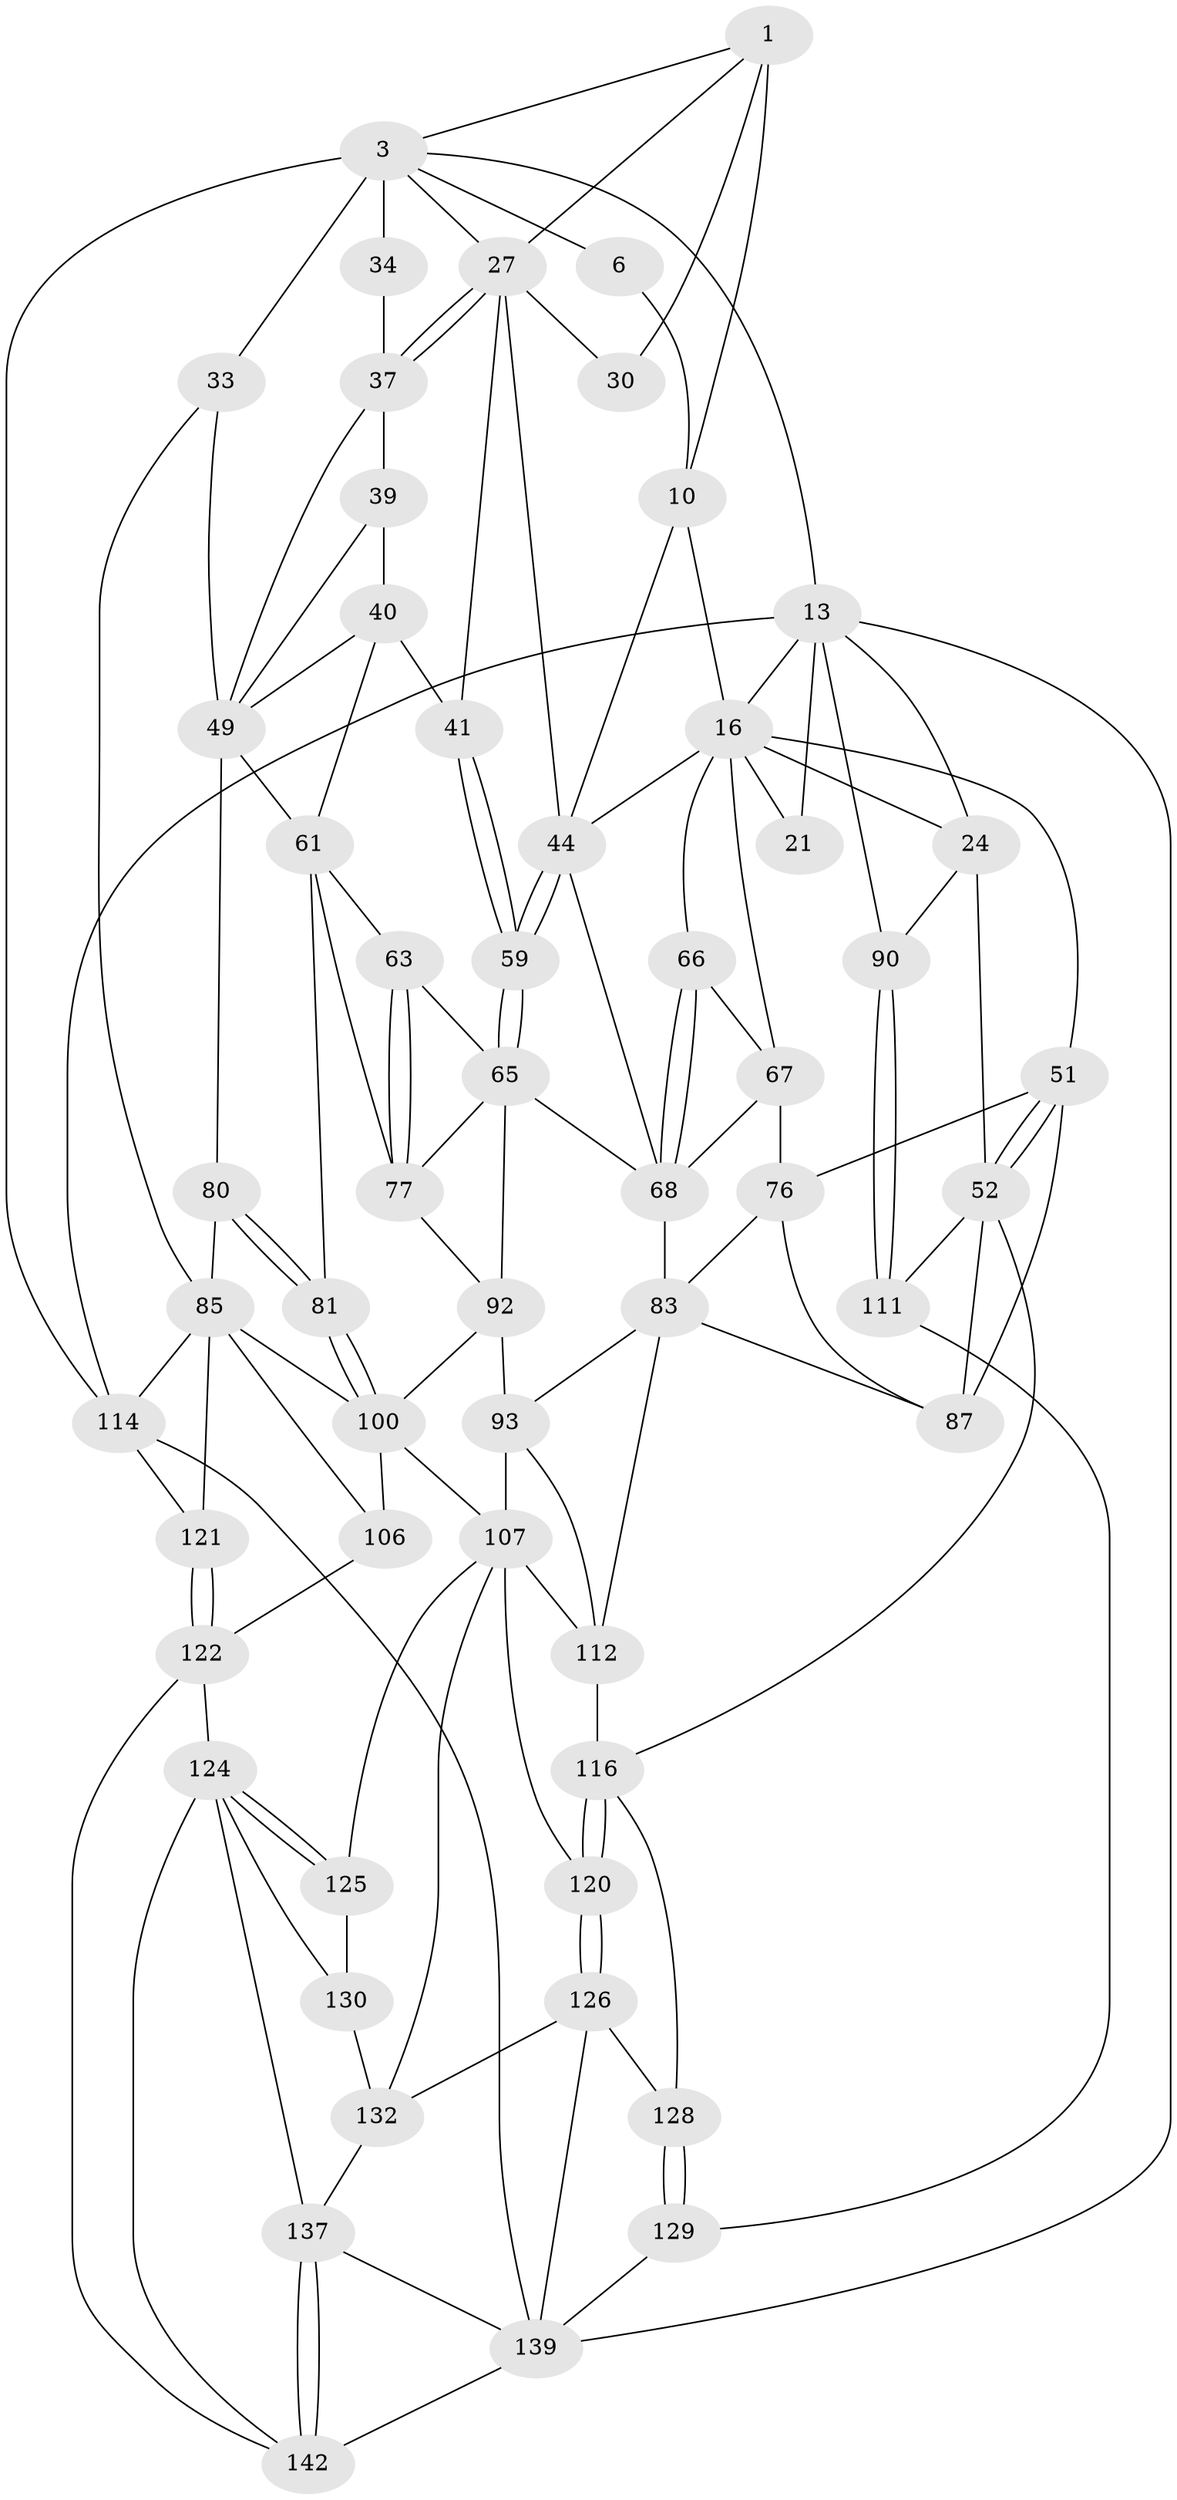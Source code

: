 // original degree distribution, {3: 0.013888888888888888, 5: 0.4305555555555556, 4: 0.2847222222222222, 6: 0.2708333333333333}
// Generated by graph-tools (version 1.1) at 2025/21/03/04/25 18:21:03]
// undirected, 57 vertices, 132 edges
graph export_dot {
graph [start="1"]
  node [color=gray90,style=filled];
  1 [pos="+0.7383929869415469+0",super="+2+7"];
  3 [pos="+0.8114680335080048+0.024580214674120266",super="+4+25"];
  6 [pos="+0.7365948639356054+0"];
  10 [pos="+0.38276610383101883+0.0037542480403245466",super="+11+15"];
  13 [pos="+0+0",super="+91+19+14"];
  16 [pos="+0.2068070709351141+0.1338766862493927",super="+17+54"];
  21 [pos="+0.08588592103509364+0.05259466265581331"];
  24 [pos="+0.05040081650898292+0.11637355194125758",super="+31"];
  27 [pos="+0.731180668341681+0.1457229668935848",super="+28"];
  30 [pos="+0.6342342800649776+0.12696823910717828",super="+36"];
  33 [pos="+1+0.32659998554628983",super="+48"];
  34 [pos="+0.81173464348388+0.17355438035960383",super="+35"];
  37 [pos="+0.7449246334839463+0.18850048287977791",super="+38"];
  39 [pos="+0.7289978526476113+0.21511326197647504"];
  40 [pos="+0.66703411247067+0.24183046270825795",super="+60"];
  41 [pos="+0.6592935128144152+0.2366860893427784"];
  44 [pos="+0.4889805781797034+0.285357730669293",super="+45"];
  49 [pos="+1+0.3258250212324569",super="+50+71"];
  51 [pos="+0+0.32803409587921273",super="+56"];
  52 [pos="+0+0.3534903168468941",super="+88"];
  59 [pos="+0.5137915809659505+0.3048286277454419"];
  61 [pos="+0.6912779510051548+0.3609025803690119",super="+62"];
  63 [pos="+0.5337235878361264+0.3193383562781433",super="+64"];
  65 [pos="+0.5155608125756345+0.3081165612261736",super="+72"];
  66 [pos="+0.3143826196681936+0.2941253121514427"];
  67 [pos="+0.3039035062854168+0.31644283335147155",super="+70"];
  68 [pos="+0.4271206875029185+0.3290362334699013",super="+69"];
  76 [pos="+0.25210734166629223+0.3940930489400978",super="+84"];
  77 [pos="+0.6248017606511974+0.4703610188447452",super="+78"];
  80 [pos="+0.7851268303570801+0.4336887362013451"];
  81 [pos="+0.6674081795584746+0.4540922496376179"];
  83 [pos="+0.351738890914739+0.45849148511785115",super="+95"];
  85 [pos="+1+0.37590328521192284",super="+103+86"];
  87 [pos="+0.1989296512273751+0.5317978033853196",super="+89"];
  90 [pos="+0+0.6899313463076189"];
  92 [pos="+0.4281207598991433+0.5339109793076854",super="+96"];
  93 [pos="+0.40350237612136913+0.5559837887129697",super="+94"];
  100 [pos="+0.7160258166848827+0.506606355372461",super="+101"];
  106 [pos="+0.7554990605128793+0.6923453085252869"];
  107 [pos="+0.5074488847554927+0.6851346645442237",super="+108+118"];
  111 [pos="+0.024315218333188664+0.709715455926276"];
  112 [pos="+0.39153766472505536+0.6444783683569411",super="+113"];
  114 [pos="+1+1",super="+115"];
  116 [pos="+0.24591483396164868+0.7173757542522115",super="+117"];
  120 [pos="+0.2522079813161704+0.7307947169718114"];
  121 [pos="+0.9469015763702124+0.8951053605017247"];
  122 [pos="+0.7670552202896895+0.8075338928347437",super="+123"];
  124 [pos="+0.5539984383724919+0.8038049693622967",super="+134"];
  125 [pos="+0.52304604189818+0.7790730993794077"];
  126 [pos="+0.26928929579708677+0.821036073909253",super="+127"];
  128 [pos="+0.1143108397737744+0.8538059612690587"];
  129 [pos="+0.05508041715353295+0.9312725875242195"];
  130 [pos="+0.4964334522032062+0.8187672591812653",super="+131"];
  132 [pos="+0.34044843686727533+0.8526691587979814",super="+133"];
  137 [pos="+0.44391649715989084+1",super="+138"];
  139 [pos="+0.08217383262276938+1",super="+141+140"];
  142 [pos="+0.6272034555448943+0.9333800570572292",super="+143"];
  1 -- 3;
  1 -- 10;
  1 -- 30 [weight=2];
  1 -- 27;
  3 -- 33 [weight=2];
  3 -- 114;
  3 -- 6;
  3 -- 13;
  3 -- 34 [weight=2];
  3 -- 27;
  6 -- 10;
  10 -- 16;
  10 -- 44;
  13 -- 90;
  13 -- 114;
  13 -- 24 [weight=2];
  13 -- 21 [weight=2];
  13 -- 139;
  13 -- 16;
  16 -- 51 [weight=2];
  16 -- 21;
  16 -- 24;
  16 -- 66;
  16 -- 67;
  16 -- 44;
  24 -- 90;
  24 -- 52;
  27 -- 37;
  27 -- 37;
  27 -- 41;
  27 -- 44;
  27 -- 30 [weight=2];
  33 -- 85;
  33 -- 49;
  34 -- 37 [weight=2];
  37 -- 49;
  37 -- 39;
  39 -- 40;
  39 -- 49;
  40 -- 41;
  40 -- 49;
  40 -- 61;
  41 -- 59;
  41 -- 59;
  44 -- 59;
  44 -- 59;
  44 -- 68;
  49 -- 80;
  49 -- 61;
  51 -- 52;
  51 -- 52;
  51 -- 76;
  51 -- 87;
  52 -- 87 [weight=2];
  52 -- 111;
  52 -- 116;
  59 -- 65;
  59 -- 65;
  61 -- 81;
  61 -- 77;
  61 -- 63;
  63 -- 77 [weight=2];
  63 -- 77;
  63 -- 65;
  65 -- 68;
  65 -- 77;
  65 -- 92;
  66 -- 67;
  66 -- 68;
  66 -- 68;
  67 -- 76;
  67 -- 68;
  68 -- 83;
  76 -- 83;
  76 -- 87;
  77 -- 92;
  80 -- 81;
  80 -- 81;
  80 -- 85;
  81 -- 100;
  81 -- 100;
  83 -- 93;
  83 -- 112;
  83 -- 87;
  85 -- 121;
  85 -- 114;
  85 -- 106;
  85 -- 100;
  90 -- 111;
  90 -- 111;
  92 -- 93;
  92 -- 100;
  93 -- 107;
  93 -- 112;
  100 -- 106;
  100 -- 107;
  106 -- 122;
  107 -- 112;
  107 -- 120;
  107 -- 132;
  107 -- 125;
  111 -- 129;
  112 -- 116;
  114 -- 139;
  114 -- 121;
  116 -- 120;
  116 -- 120;
  116 -- 128;
  120 -- 126;
  120 -- 126;
  121 -- 122;
  121 -- 122;
  122 -- 142;
  122 -- 124;
  124 -- 125;
  124 -- 125;
  124 -- 137;
  124 -- 142;
  124 -- 130;
  125 -- 130;
  126 -- 132;
  126 -- 128;
  126 -- 139;
  128 -- 129;
  128 -- 129;
  129 -- 139;
  130 -- 132;
  132 -- 137;
  137 -- 142;
  137 -- 142;
  137 -- 139;
  139 -- 142;
}
